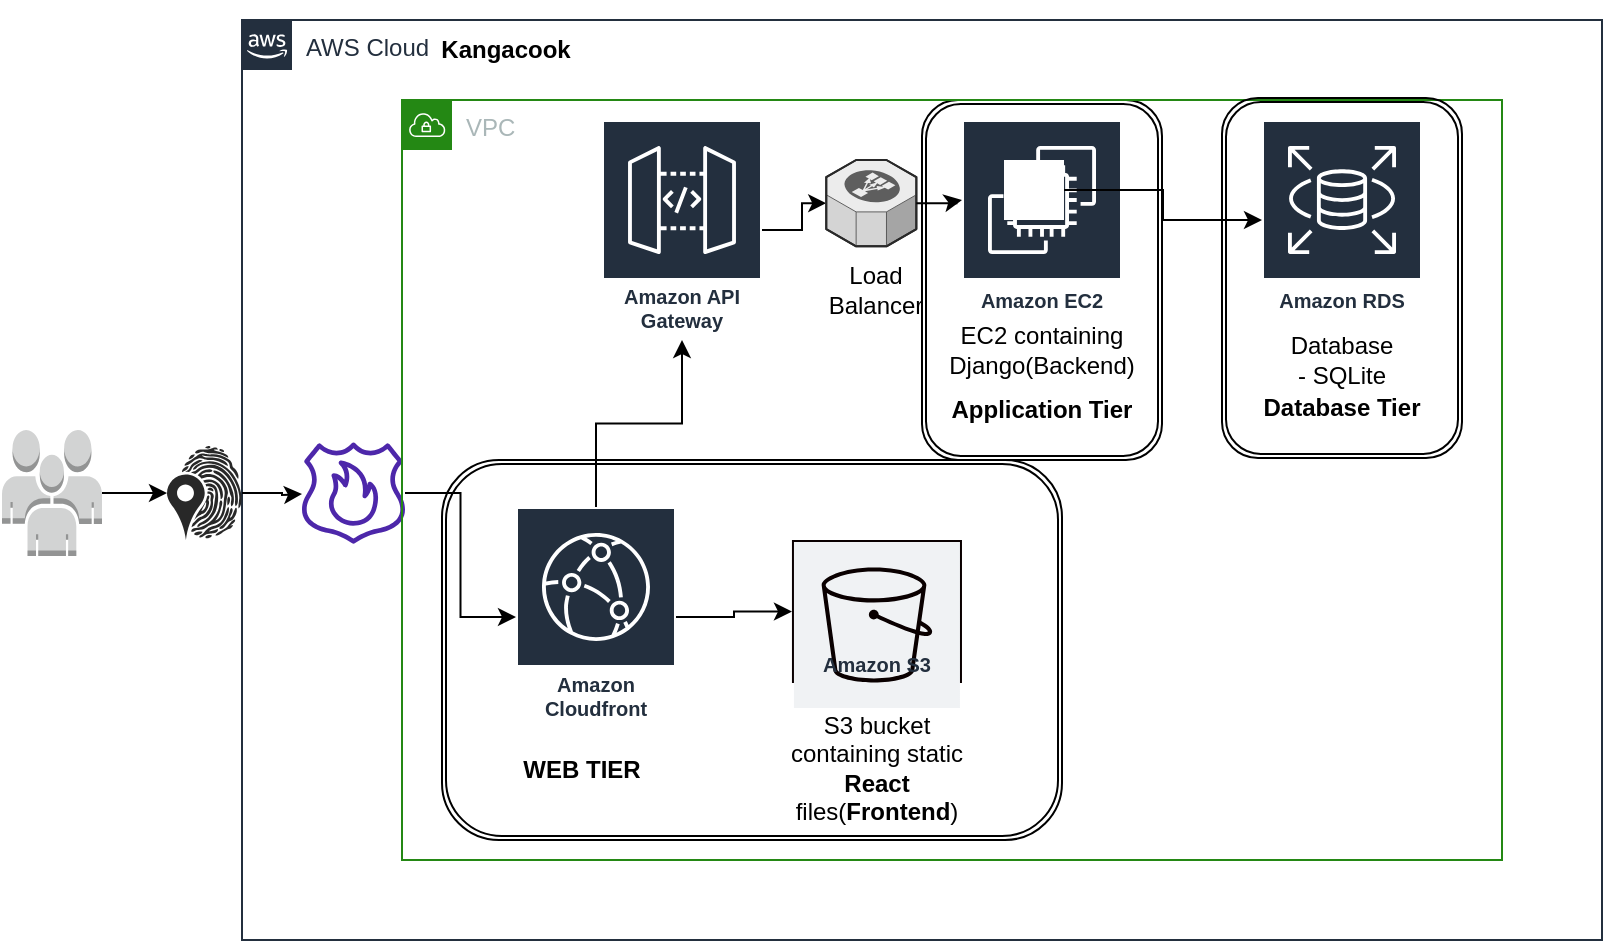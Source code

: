 <mxfile version="21.1.8" type="device">
  <diagram name="Page-1" id="L0CHOlRVTklKpAsXjndo">
    <mxGraphModel dx="954" dy="496" grid="1" gridSize="10" guides="1" tooltips="1" connect="1" arrows="1" fold="1" page="1" pageScale="1" pageWidth="850" pageHeight="1100" math="0" shadow="0">
      <root>
        <mxCell id="0" />
        <mxCell id="1" parent="0" />
        <mxCell id="JUuM8xF8lsaYmdZbjQ6p-1" value="AWS Cloud" style="points=[[0,0],[0.25,0],[0.5,0],[0.75,0],[1,0],[1,0.25],[1,0.5],[1,0.75],[1,1],[0.75,1],[0.5,1],[0.25,1],[0,1],[0,0.75],[0,0.5],[0,0.25]];outlineConnect=0;gradientColor=none;html=1;whiteSpace=wrap;fontSize=12;fontStyle=0;container=1;pointerEvents=0;collapsible=0;recursiveResize=0;shape=mxgraph.aws4.group;grIcon=mxgraph.aws4.group_aws_cloud_alt;strokeColor=#232F3E;fillColor=none;verticalAlign=top;align=left;spacingLeft=30;fontColor=#232F3E;dashed=0;" vertex="1" parent="1">
          <mxGeometry x="120" y="40" width="680" height="460" as="geometry" />
        </mxCell>
        <mxCell id="JUuM8xF8lsaYmdZbjQ6p-11" value="" style="sketch=0;outlineConnect=0;fontColor=#232F3E;gradientColor=none;fillColor=#4D27AA;strokeColor=none;dashed=0;verticalLabelPosition=bottom;verticalAlign=top;align=center;html=1;fontSize=12;fontStyle=0;aspect=fixed;pointerEvents=1;shape=mxgraph.aws4.route_53_resolver_dns_firewall;" vertex="1" parent="JUuM8xF8lsaYmdZbjQ6p-1">
          <mxGeometry x="30" y="210.75" width="51.5" height="51.5" as="geometry" />
        </mxCell>
        <mxCell id="JUuM8xF8lsaYmdZbjQ6p-52" value="" style="shape=ext;double=1;rounded=1;whiteSpace=wrap;html=1;fillColor=none;" vertex="1" parent="JUuM8xF8lsaYmdZbjQ6p-1">
          <mxGeometry x="340" y="40" width="120" height="180" as="geometry" />
        </mxCell>
        <mxCell id="JUuM8xF8lsaYmdZbjQ6p-56" value="&lt;b&gt;Application Tier&lt;/b&gt;" style="text;html=1;strokeColor=none;fillColor=none;align=center;verticalAlign=middle;whiteSpace=wrap;rounded=0;" vertex="1" parent="JUuM8xF8lsaYmdZbjQ6p-1">
          <mxGeometry x="350" y="170" width="100" height="50" as="geometry" />
        </mxCell>
        <mxCell id="JUuM8xF8lsaYmdZbjQ6p-59" value="&lt;b&gt;Kangacook&lt;/b&gt;" style="text;html=1;strokeColor=none;fillColor=none;align=center;verticalAlign=middle;whiteSpace=wrap;rounded=0;" vertex="1" parent="JUuM8xF8lsaYmdZbjQ6p-1">
          <mxGeometry x="81.5" y="-10" width="100" height="50" as="geometry" />
        </mxCell>
        <mxCell id="JUuM8xF8lsaYmdZbjQ6p-4" style="edgeStyle=orthogonalEdgeStyle;rounded=0;orthogonalLoop=1;jettySize=auto;html=1;exitX=0.5;exitY=1;exitDx=0;exitDy=0;" edge="1" parent="1">
          <mxGeometry relative="1" as="geometry">
            <mxPoint x="470" y="480" as="sourcePoint" />
            <mxPoint x="470" y="480" as="targetPoint" />
          </mxGeometry>
        </mxCell>
        <mxCell id="JUuM8xF8lsaYmdZbjQ6p-37" value="" style="edgeStyle=orthogonalEdgeStyle;rounded=0;orthogonalLoop=1;jettySize=auto;html=1;" edge="1" parent="1" source="JUuM8xF8lsaYmdZbjQ6p-7" target="JUuM8xF8lsaYmdZbjQ6p-36">
          <mxGeometry relative="1" as="geometry" />
        </mxCell>
        <mxCell id="JUuM8xF8lsaYmdZbjQ6p-7" value="" style="outlineConnect=0;dashed=0;verticalLabelPosition=bottom;verticalAlign=top;align=center;html=1;shape=mxgraph.aws3.users;fillColor=#D2D3D3;gradientColor=none;" vertex="1" parent="1">
          <mxGeometry y="245" width="50" height="63" as="geometry" />
        </mxCell>
        <mxCell id="JUuM8xF8lsaYmdZbjQ6p-26" style="edgeStyle=orthogonalEdgeStyle;rounded=0;orthogonalLoop=1;jettySize=auto;html=1;" edge="1" parent="1" source="JUuM8xF8lsaYmdZbjQ6p-17" target="JUuM8xF8lsaYmdZbjQ6p-24">
          <mxGeometry relative="1" as="geometry" />
        </mxCell>
        <mxCell id="JUuM8xF8lsaYmdZbjQ6p-22" value="" style="shape=image;html=1;verticalAlign=top;verticalLabelPosition=bottom;labelBackgroundColor=#ffffff;imageAspect=0;aspect=fixed;image=https://cdn1.iconfinder.com/data/icons/unicons-line-vol-5/24/react-128.png" vertex="1" parent="1">
          <mxGeometry x="417.81" y="260.32" width="39.37" height="39.37" as="geometry" />
        </mxCell>
        <mxCell id="JUuM8xF8lsaYmdZbjQ6p-42" value="" style="edgeStyle=orthogonalEdgeStyle;rounded=0;orthogonalLoop=1;jettySize=auto;html=1;" edge="1" parent="1" source="JUuM8xF8lsaYmdZbjQ6p-24" target="JUuM8xF8lsaYmdZbjQ6p-41">
          <mxGeometry relative="1" as="geometry" />
        </mxCell>
        <mxCell id="JUuM8xF8lsaYmdZbjQ6p-24" value="Amazon API Gateway" style="sketch=0;outlineConnect=0;fontColor=#232F3E;gradientColor=none;strokeColor=#ffffff;fillColor=#232F3E;dashed=0;verticalLabelPosition=middle;verticalAlign=bottom;align=center;html=1;whiteSpace=wrap;fontSize=10;fontStyle=1;spacing=3;shape=mxgraph.aws4.productIcon;prIcon=mxgraph.aws4.api_gateway;" vertex="1" parent="1">
          <mxGeometry x="300" y="90" width="80" height="110" as="geometry" />
        </mxCell>
        <mxCell id="JUuM8xF8lsaYmdZbjQ6p-27" value="Amazon EC2" style="sketch=0;outlineConnect=0;fontColor=#232F3E;gradientColor=none;strokeColor=#ffffff;fillColor=#232F3E;dashed=0;verticalLabelPosition=middle;verticalAlign=bottom;align=center;html=1;whiteSpace=wrap;fontSize=10;fontStyle=1;spacing=3;shape=mxgraph.aws4.productIcon;prIcon=mxgraph.aws4.ec2;" vertex="1" parent="1">
          <mxGeometry x="480" y="90" width="80" height="100" as="geometry" />
        </mxCell>
        <mxCell id="JUuM8xF8lsaYmdZbjQ6p-33" value="" style="edgeStyle=orthogonalEdgeStyle;rounded=0;orthogonalLoop=1;jettySize=auto;html=1;" edge="1" parent="1" source="JUuM8xF8lsaYmdZbjQ6p-29" target="JUuM8xF8lsaYmdZbjQ6p-32">
          <mxGeometry relative="1" as="geometry" />
        </mxCell>
        <mxCell id="JUuM8xF8lsaYmdZbjQ6p-29" value="" style="shape=image;html=1;verticalAlign=top;verticalLabelPosition=bottom;labelBackgroundColor=#ffffff;imageAspect=0;aspect=fixed;image=https://cdn2.iconfinder.com/data/icons/boxicons-logos/24/bxl-django-128.png;fontColor=#f4f0f0;imageBackground=default;" vertex="1" parent="1">
          <mxGeometry x="501" y="110" width="30" height="30" as="geometry" />
        </mxCell>
        <mxCell id="JUuM8xF8lsaYmdZbjQ6p-31" value="EC2 containing Django(Backend)" style="text;html=1;strokeColor=none;fillColor=none;align=center;verticalAlign=middle;whiteSpace=wrap;rounded=0;" vertex="1" parent="1">
          <mxGeometry x="490" y="190" width="60" height="30" as="geometry" />
        </mxCell>
        <mxCell id="JUuM8xF8lsaYmdZbjQ6p-32" value="Amazon RDS" style="sketch=0;outlineConnect=0;fontColor=#232F3E;gradientColor=none;strokeColor=#ffffff;fillColor=#232F3E;dashed=0;verticalLabelPosition=middle;verticalAlign=bottom;align=center;html=1;whiteSpace=wrap;fontSize=10;fontStyle=1;spacing=3;shape=mxgraph.aws4.productIcon;prIcon=mxgraph.aws4.rds;" vertex="1" parent="1">
          <mxGeometry x="630" y="90" width="80" height="100" as="geometry" />
        </mxCell>
        <mxCell id="JUuM8xF8lsaYmdZbjQ6p-34" value="Database - SQLite" style="text;html=1;strokeColor=none;fillColor=none;align=center;verticalAlign=middle;whiteSpace=wrap;rounded=0;" vertex="1" parent="1">
          <mxGeometry x="640" y="195" width="60" height="30" as="geometry" />
        </mxCell>
        <mxCell id="JUuM8xF8lsaYmdZbjQ6p-35" value="VPC" style="points=[[0,0],[0.25,0],[0.5,0],[0.75,0],[1,0],[1,0.25],[1,0.5],[1,0.75],[1,1],[0.75,1],[0.5,1],[0.25,1],[0,1],[0,0.75],[0,0.5],[0,0.25]];outlineConnect=0;gradientColor=none;html=1;whiteSpace=wrap;fontSize=12;fontStyle=0;container=1;pointerEvents=0;collapsible=0;recursiveResize=0;shape=mxgraph.aws4.group;grIcon=mxgraph.aws4.group_vpc;strokeColor=#248814;fillColor=none;verticalAlign=top;align=left;spacingLeft=30;fontColor=#AAB7B8;dashed=0;" vertex="1" parent="1">
          <mxGeometry x="200" y="80" width="550" height="380" as="geometry" />
        </mxCell>
        <mxCell id="JUuM8xF8lsaYmdZbjQ6p-50" value="" style="shape=ext;double=1;rounded=1;whiteSpace=wrap;html=1;fillColor=none;" vertex="1" parent="JUuM8xF8lsaYmdZbjQ6p-35">
          <mxGeometry x="20" y="180" width="310" height="190" as="geometry" />
        </mxCell>
        <mxCell id="JUuM8xF8lsaYmdZbjQ6p-16" value="Amazon S3" style="sketch=0;outlineConnect=0;fontColor=#232F3E;gradientColor=none;strokeColor=#0a0000;fillColor=#f0f2f4;dashed=0;verticalLabelPosition=middle;verticalAlign=bottom;align=center;html=1;whiteSpace=wrap;fontSize=10;fontStyle=1;spacing=3;shape=mxgraph.aws4.productIcon;prIcon=mxgraph.aws4.s3;" vertex="1" parent="JUuM8xF8lsaYmdZbjQ6p-35">
          <mxGeometry x="194.98" y="220" width="85.01" height="71.5" as="geometry" />
        </mxCell>
        <mxCell id="JUuM8xF8lsaYmdZbjQ6p-41" value="" style="verticalLabelPosition=bottom;html=1;verticalAlign=top;strokeWidth=1;align=center;outlineConnect=0;dashed=0;outlineConnect=0;shape=mxgraph.aws3d.elasticLoadBalancing;fillColor=#ECECEC;strokeColor=#5E5E5E;aspect=fixed;" vertex="1" parent="JUuM8xF8lsaYmdZbjQ6p-35">
          <mxGeometry x="212.13" y="30" width="45.05" height="43.17" as="geometry" />
        </mxCell>
        <mxCell id="JUuM8xF8lsaYmdZbjQ6p-44" value="Load Balancer" style="text;html=1;strokeColor=none;fillColor=none;align=center;verticalAlign=middle;whiteSpace=wrap;rounded=0;" vertex="1" parent="JUuM8xF8lsaYmdZbjQ6p-35">
          <mxGeometry x="207.49" y="80" width="60" height="30" as="geometry" />
        </mxCell>
        <mxCell id="JUuM8xF8lsaYmdZbjQ6p-23" value="S3 bucket containing static &lt;b&gt;React&lt;/b&gt; files(&lt;b&gt;Frontend&lt;/b&gt;)" style="text;html=1;strokeColor=none;fillColor=none;align=center;verticalAlign=middle;whiteSpace=wrap;rounded=0;" vertex="1" parent="JUuM8xF8lsaYmdZbjQ6p-35">
          <mxGeometry x="191.23" y="304" width="92.51" height="60" as="geometry" />
        </mxCell>
        <mxCell id="JUuM8xF8lsaYmdZbjQ6p-17" value="Amazon Cloudfront" style="sketch=0;outlineConnect=0;fontColor=#232F3E;gradientColor=none;strokeColor=#ffffff;fillColor=#232F3E;dashed=0;verticalLabelPosition=middle;verticalAlign=bottom;align=center;html=1;whiteSpace=wrap;fontSize=10;fontStyle=1;spacing=3;shape=mxgraph.aws4.productIcon;prIcon=mxgraph.aws4.cloudfront;" vertex="1" parent="JUuM8xF8lsaYmdZbjQ6p-35">
          <mxGeometry x="57" y="203.5" width="80" height="110" as="geometry" />
        </mxCell>
        <mxCell id="JUuM8xF8lsaYmdZbjQ6p-18" value="" style="edgeStyle=orthogonalEdgeStyle;rounded=0;orthogonalLoop=1;jettySize=auto;html=1;" edge="1" parent="JUuM8xF8lsaYmdZbjQ6p-35" source="JUuM8xF8lsaYmdZbjQ6p-17" target="JUuM8xF8lsaYmdZbjQ6p-16">
          <mxGeometry relative="1" as="geometry" />
        </mxCell>
        <mxCell id="JUuM8xF8lsaYmdZbjQ6p-51" value="&lt;b&gt;WEB TIER&lt;/b&gt;" style="text;html=1;strokeColor=none;fillColor=none;align=center;verticalAlign=middle;whiteSpace=wrap;rounded=0;" vertex="1" parent="JUuM8xF8lsaYmdZbjQ6p-35">
          <mxGeometry x="40" y="310" width="100" height="50" as="geometry" />
        </mxCell>
        <mxCell id="JUuM8xF8lsaYmdZbjQ6p-39" value="" style="edgeStyle=orthogonalEdgeStyle;rounded=0;orthogonalLoop=1;jettySize=auto;html=1;" edge="1" parent="1" source="JUuM8xF8lsaYmdZbjQ6p-36">
          <mxGeometry relative="1" as="geometry">
            <mxPoint x="150" y="277" as="targetPoint" />
          </mxGeometry>
        </mxCell>
        <mxCell id="JUuM8xF8lsaYmdZbjQ6p-36" value="" style="verticalLabelPosition=bottom;sketch=0;html=1;fillColor=#282828;strokeColor=none;verticalAlign=top;pointerEvents=1;align=center;shape=mxgraph.cisco_safe.security_icons.iam;" vertex="1" parent="1">
          <mxGeometry x="82.5" y="253" width="37.5" height="47" as="geometry" />
        </mxCell>
        <mxCell id="JUuM8xF8lsaYmdZbjQ6p-43" value="" style="edgeStyle=orthogonalEdgeStyle;rounded=0;orthogonalLoop=1;jettySize=auto;html=1;" edge="1" parent="1" source="JUuM8xF8lsaYmdZbjQ6p-41">
          <mxGeometry relative="1" as="geometry">
            <mxPoint x="480" y="130" as="targetPoint" />
          </mxGeometry>
        </mxCell>
        <mxCell id="JUuM8xF8lsaYmdZbjQ6p-46" value="" style="edgeStyle=orthogonalEdgeStyle;rounded=0;orthogonalLoop=1;jettySize=auto;html=1;" edge="1" parent="1" source="JUuM8xF8lsaYmdZbjQ6p-11" target="JUuM8xF8lsaYmdZbjQ6p-17">
          <mxGeometry relative="1" as="geometry" />
        </mxCell>
        <mxCell id="JUuM8xF8lsaYmdZbjQ6p-57" value="" style="shape=ext;double=1;rounded=1;whiteSpace=wrap;html=1;fillColor=none;" vertex="1" parent="1">
          <mxGeometry x="610" y="79" width="120" height="180" as="geometry" />
        </mxCell>
        <mxCell id="JUuM8xF8lsaYmdZbjQ6p-58" value="&lt;b&gt;Database Tier&lt;/b&gt;" style="text;html=1;strokeColor=none;fillColor=none;align=center;verticalAlign=middle;whiteSpace=wrap;rounded=0;" vertex="1" parent="1">
          <mxGeometry x="620" y="209" width="100" height="50" as="geometry" />
        </mxCell>
      </root>
    </mxGraphModel>
  </diagram>
</mxfile>

